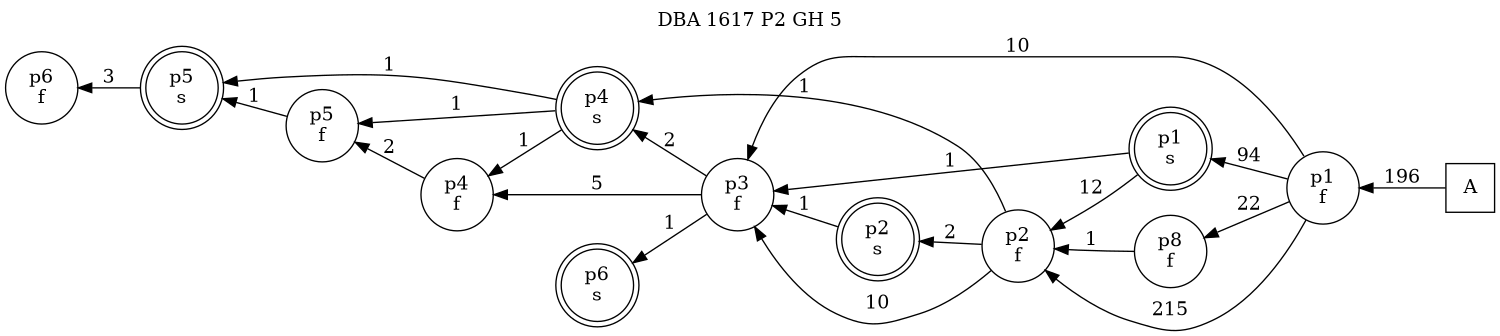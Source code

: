 digraph DBA_1617_P2_GH_5_GOOD {
labelloc="tl"
label= " DBA 1617 P2 GH 5 "
rankdir="RL";
graph [ size=" 10 , 10 !"]

"A" [shape="square" label="A"]
"p1_f" [shape="circle" label="p1
f"]
"p2_f" [shape="circle" label="p2
f"]
"p1_s" [shape="doublecircle" label="p1
s"]
"p3_f" [shape="circle" label="p3
f"]
"p2_s" [shape="doublecircle" label="p2
s"]
"p4_f" [shape="circle" label="p4
f"]
"p4_s" [shape="doublecircle" label="p4
s"]
"p5_s" [shape="doublecircle" label="p5
s"]
"p6_f" [shape="circle" label="p6
f"]
"p8_f" [shape="circle" label="p8
f"]
"p5_f" [shape="circle" label="p5
f"]
"p6_s" [shape="doublecircle" label="p6
s"]
"A" -> "p1_f" [ label=196]
"p1_f" -> "p2_f" [ label=215]
"p1_f" -> "p1_s" [ label=94]
"p1_f" -> "p3_f" [ label=10]
"p1_f" -> "p8_f" [ label=22]
"p2_f" -> "p3_f" [ label=10]
"p2_f" -> "p2_s" [ label=2]
"p2_f" -> "p4_s" [ label=1]
"p1_s" -> "p2_f" [ label=12]
"p1_s" -> "p3_f" [ label=1]
"p3_f" -> "p4_f" [ label=5]
"p3_f" -> "p4_s" [ label=2]
"p3_f" -> "p6_s" [ label=1]
"p2_s" -> "p3_f" [ label=1]
"p4_f" -> "p5_f" [ label=2]
"p4_s" -> "p4_f" [ label=1]
"p4_s" -> "p5_s" [ label=1]
"p4_s" -> "p5_f" [ label=1]
"p5_s" -> "p6_f" [ label=3]
"p8_f" -> "p2_f" [ label=1]
"p5_f" -> "p5_s" [ label=1]
}
